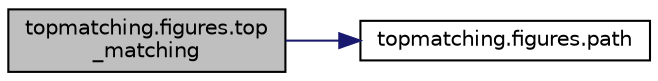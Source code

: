digraph "topmatching.figures.top_matching"
{
 // INTERACTIVE_SVG=YES
 // LATEX_PDF_SIZE
  edge [fontname="Helvetica",fontsize="10",labelfontname="Helvetica",labelfontsize="10"];
  node [fontname="Helvetica",fontsize="10",shape=record];
  rankdir="LR";
  Node1 [label="topmatching.figures.top\l_matching",height=0.2,width=0.4,color="black", fillcolor="grey75", style="filled", fontcolor="black",tooltip=" "];
  Node1 -> Node2 [color="midnightblue",fontsize="10",style="solid",fontname="Helvetica"];
  Node2 [label="topmatching.figures.path",height=0.2,width=0.4,color="black", fillcolor="white", style="filled",URL="$namespacetopmatching_1_1figures.html#a252fe96b2c335af7eac3611043d66a2c",tooltip=" "];
}
